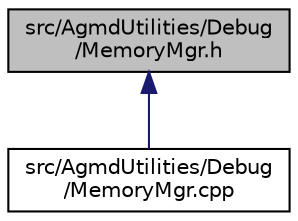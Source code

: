 digraph "src/AgmdUtilities/Debug/MemoryMgr.h"
{
  edge [fontname="Helvetica",fontsize="10",labelfontname="Helvetica",labelfontsize="10"];
  node [fontname="Helvetica",fontsize="10",shape=record];
  Node1 [label="src/AgmdUtilities/Debug\l/MemoryMgr.h",height=0.2,width=0.4,color="black", fillcolor="grey75", style="filled" fontcolor="black"];
  Node1 -> Node2 [dir="back",color="midnightblue",fontsize="10",style="solid"];
  Node2 [label="src/AgmdUtilities/Debug\l/MemoryMgr.cpp",height=0.2,width=0.4,color="black", fillcolor="white", style="filled",URL="$_memory_mgr_8cpp.html"];
}
